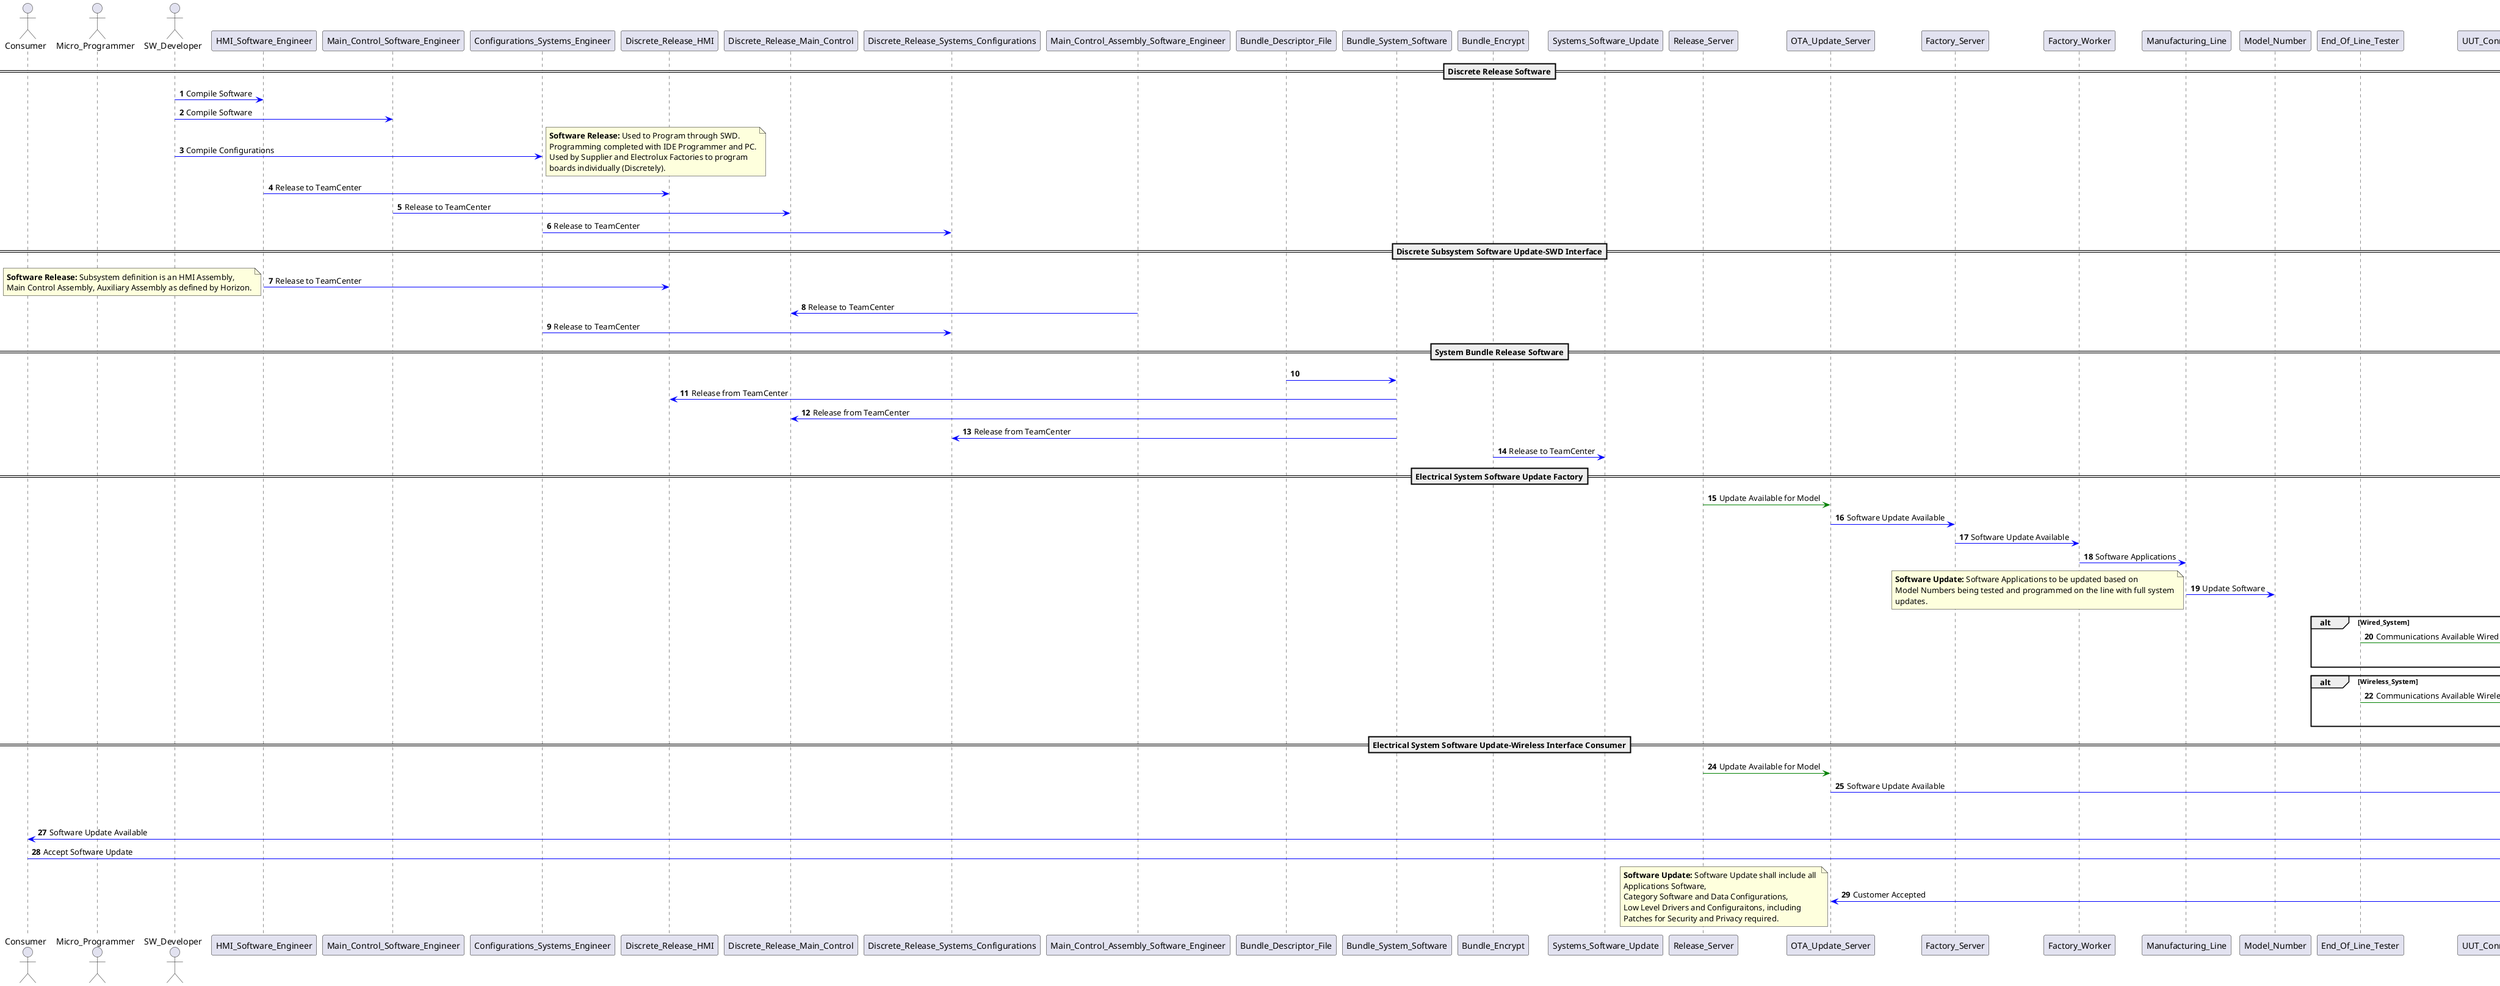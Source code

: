 @startuml programming


    autonumber
    actor Consumer
    actor Micro_Programmer
    actor SW_Developer

    ==Discrete Release Software==

    SW_Developer -[#blue]>  HMI_Software_Engineer: Compile Software
    SW_Developer -[#blue]>  Main_Control_Software_Engineer: Compile Software
    SW_Developer -[#blue]>  Configurations_Systems_Engineer: Compile Configurations
    note right
    **Software Release:** Used to Program through SWD.
    Programming completed with IDE Programmer and PC.
    Used by Supplier and Electrolux Factories to program 
    boards individually (Discretely).
    end note
    HMI_Software_Engineer -[#blue]>  Discrete_Release_HMI: Release to TeamCenter
    Main_Control_Software_Engineer -[#blue]>  Discrete_Release_Main_Control: Release to TeamCenter
    Configurations_Systems_Engineer-[#blue]>  Discrete_Release_Systems_Configurations: Release to TeamCenter

    ==Discrete Subsystem Software Update-SWD Interface==
    HMI_Software_Engineer -[#blue]>  Discrete_Release_HMI: Release to TeamCenter
    note left
    **Software Release:** Subsystem definition is an HMI Assembly,
    Main Control Assembly, Auxiliary Assembly as defined by Horizon.
    end note
    Main_Control_Assembly_Software_Engineer -[#blue]>  Discrete_Release_Main_Control: Release to TeamCenter
    Configurations_Systems_Engineer-[#blue]>  Discrete_Release_Systems_Configurations: Release to TeamCenter

    ==System Bundle Release Software==
    Bundle_Descriptor_File -[#blue]> Bundle_System_Software
    Bundle_System_Software -[#blue]>  Discrete_Release_HMI: Release from TeamCenter
    Bundle_System_Software -[#blue]>  Discrete_Release_Main_Control: Release from TeamCenter
    Bundle_System_Software -[#blue]>  Discrete_Release_Systems_Configurations: Release from TeamCenter
    Bundle_Encrypt -[#blue]>  Systems_Software_Update: Release to TeamCenter

    ==Electrical System Software Update Factory==
    Release_Server -[#green]> OTA_Update_Server: Update Available for Model
    OTA_Update_Server -[#blue]> Factory_Server: Software Update Available
    Factory_Server -[#blue]> Factory_Worker: Software Update Available
    Factory_Worker -[#blue]> Manufacturing_Line: Software Applications
    Manufacturing_Line -[#blue]> Model_Number: Update Software
    note left 
    **Software Update:** Software Applications to be updated based on
    Model Numbers being tested and programmed on the line with full system
    updates.
    end note
    
    alt Wired_System
    End_Of_Line_Tester -[#green]> UUT_Connection_Wired: Communications Available Wired
    UUT_Connection_Wired -[#green]> Program_System: Software Update System
    end

    alt Wireless_System
    End_Of_Line_Tester -[#green]> UUT_Connection_Wireless: Communications Available Wireless
    UUT_Connection_Wireless -[#green]> Program_System: Software Update System
    end

    ==Electrical System Software Update-Wireless Interface Consumer==
    Release_Server -[#green]> OTA_Update_Server: Update Available for Model
    OTA_Update_Server -[#blue]> Mobile_App: Software Update Available
    Mobile_App -[#blue]> Mobile_App: **Consumer Message:** Update Available
    Mobile_App -[#blue]> Consumer: Software Update Available
    Consumer -[#blue]> Mobile_App: Accept Software Update
    Mobile_App -[#blue]> OTA_Update_Server: Customer Accepted
    note left 
    **Software Update:** Software Update shall include all 
    Applications Software, 
    Category Software and Data Configurations, 
    Low Level Drivers and Configuraitons, including 
    Patches for Security and Privacy required.
    end note 
@enduml